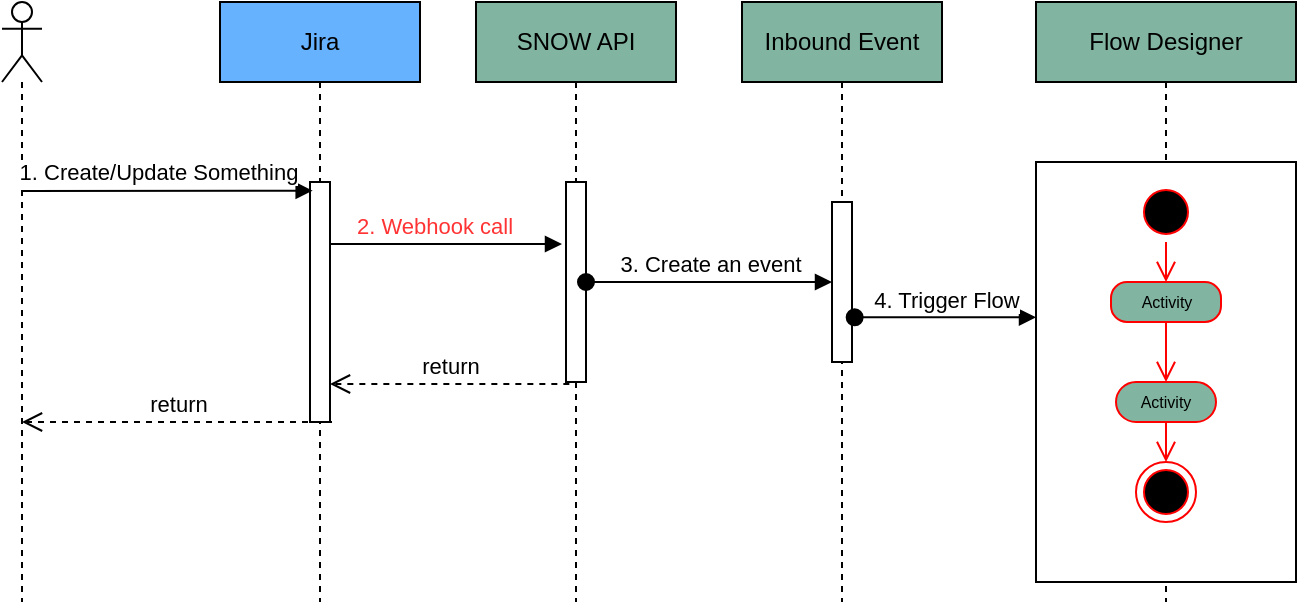 <mxfile version="14.7.6" type="github" pages="4">
  <diagram id="Q6E1DNBksB6A1EtsWQso" name="Jira2Snow">
    <mxGraphModel dx="1676" dy="1166" grid="1" gridSize="10" guides="1" tooltips="1" connect="1" arrows="1" fold="1" page="1" pageScale="1" pageWidth="850" pageHeight="1100" math="0" shadow="0">
      <root>
        <mxCell id="0" />
        <mxCell id="1" parent="0" />
        <mxCell id="T1SzNSe_s7wtdCuMpO71-15" value="2. Webhook call" style="html=1;verticalAlign=bottom;endArrow=block;entryX=-0.2;entryY=0.31;entryDx=0;entryDy=0;entryPerimeter=0;fontColor=#FF3333;" parent="1" target="T1SzNSe_s7wtdCuMpO71-14" edge="1">
          <mxGeometry x="-0.06" relative="1" as="geometry">
            <mxPoint x="218.5" y="321" as="sourcePoint" />
            <mxPoint x="353" y="321" as="targetPoint" />
            <mxPoint as="offset" />
          </mxGeometry>
        </mxCell>
        <mxCell id="4_w-XYMNNoLixTnXmscD-1" value="" style="shape=umlLifeline;participant=umlActor;perimeter=lifelinePerimeter;whiteSpace=wrap;html=1;container=1;collapsible=0;recursiveResize=0;verticalAlign=top;spacingTop=36;outlineConnect=0;" parent="1" vertex="1">
          <mxGeometry x="60" y="200" width="20" height="300" as="geometry" />
        </mxCell>
        <mxCell id="4_w-XYMNNoLixTnXmscD-8" value="Jira" style="shape=umlLifeline;perimeter=lifelinePerimeter;whiteSpace=wrap;html=1;container=1;collapsible=0;recursiveResize=0;outlineConnect=0;fillColor=#66B2FF;" parent="1" vertex="1">
          <mxGeometry x="169" y="200" width="100" height="300" as="geometry" />
        </mxCell>
        <mxCell id="4_w-XYMNNoLixTnXmscD-9" value="" style="html=1;points=[];perimeter=orthogonalPerimeter;" parent="4_w-XYMNNoLixTnXmscD-8" vertex="1">
          <mxGeometry x="45" y="90" width="10" height="120" as="geometry" />
        </mxCell>
        <mxCell id="T1SzNSe_s7wtdCuMpO71-11" value="return" style="html=1;verticalAlign=bottom;endArrow=open;dashed=1;endSize=8;exitX=1.1;exitY=1;exitDx=0;exitDy=0;exitPerimeter=0;" parent="1" source="4_w-XYMNNoLixTnXmscD-9" target="4_w-XYMNNoLixTnXmscD-1" edge="1">
          <mxGeometry relative="1" as="geometry">
            <mxPoint x="310" y="646" as="targetPoint" />
          </mxGeometry>
        </mxCell>
        <mxCell id="T1SzNSe_s7wtdCuMpO71-12" value="1. Create/Update Something" style="html=1;verticalAlign=bottom;endArrow=block;entryX=0.133;entryY=0.036;entryDx=0;entryDy=0;entryPerimeter=0;" parent="1" target="4_w-XYMNNoLixTnXmscD-9" edge="1">
          <mxGeometry x="-0.06" relative="1" as="geometry">
            <mxPoint x="69.5" y="294.5" as="sourcePoint" />
            <mxPoint x="210" y="295" as="targetPoint" />
            <mxPoint as="offset" />
          </mxGeometry>
        </mxCell>
        <mxCell id="T1SzNSe_s7wtdCuMpO71-13" value="SNOW API" style="shape=umlLifeline;perimeter=lifelinePerimeter;whiteSpace=wrap;html=1;container=1;collapsible=0;recursiveResize=0;outlineConnect=0;fillColor=#81b5a1;" parent="1" vertex="1">
          <mxGeometry x="297" y="200" width="100" height="300" as="geometry" />
        </mxCell>
        <mxCell id="T1SzNSe_s7wtdCuMpO71-14" value="" style="html=1;points=[];perimeter=orthogonalPerimeter;" parent="T1SzNSe_s7wtdCuMpO71-13" vertex="1">
          <mxGeometry x="45" y="90" width="10" height="100" as="geometry" />
        </mxCell>
        <mxCell id="T1SzNSe_s7wtdCuMpO71-16" value="return" style="html=1;verticalAlign=bottom;endArrow=open;dashed=1;endSize=8;exitX=0.167;exitY=1.01;exitDx=0;exitDy=0;exitPerimeter=0;" parent="1" source="T1SzNSe_s7wtdCuMpO71-14" target="4_w-XYMNNoLixTnXmscD-9" edge="1">
          <mxGeometry relative="1" as="geometry">
            <mxPoint x="229" y="390" as="targetPoint" />
            <mxPoint x="358.5" y="390" as="sourcePoint" />
          </mxGeometry>
        </mxCell>
        <mxCell id="T1SzNSe_s7wtdCuMpO71-17" value="Inbound Event" style="shape=umlLifeline;perimeter=lifelinePerimeter;whiteSpace=wrap;html=1;container=1;collapsible=0;recursiveResize=0;outlineConnect=0;fillColor=#81b5a1;" parent="1" vertex="1">
          <mxGeometry x="430" y="200" width="100" height="300" as="geometry" />
        </mxCell>
        <mxCell id="T1SzNSe_s7wtdCuMpO71-18" value="" style="html=1;points=[];perimeter=orthogonalPerimeter;" parent="T1SzNSe_s7wtdCuMpO71-17" vertex="1">
          <mxGeometry x="45" y="100" width="10" height="80" as="geometry" />
        </mxCell>
        <mxCell id="T1SzNSe_s7wtdCuMpO71-19" value="3. Create an event" style="html=1;verticalAlign=bottom;startArrow=oval;endArrow=block;startSize=8;" parent="1" source="T1SzNSe_s7wtdCuMpO71-14" target="T1SzNSe_s7wtdCuMpO71-18" edge="1">
          <mxGeometry relative="1" as="geometry">
            <mxPoint x="357" y="350" as="sourcePoint" />
          </mxGeometry>
        </mxCell>
        <mxCell id="T1SzNSe_s7wtdCuMpO71-20" value="Flow Designer" style="shape=umlLifeline;perimeter=lifelinePerimeter;whiteSpace=wrap;html=1;container=1;collapsible=0;recursiveResize=0;outlineConnect=0;fillColor=#81B5A1;" parent="1" vertex="1">
          <mxGeometry x="577" y="200" width="130" height="300" as="geometry" />
        </mxCell>
        <mxCell id="T1SzNSe_s7wtdCuMpO71-21" value="" style="html=1;points=[];perimeter=orthogonalPerimeter;" parent="T1SzNSe_s7wtdCuMpO71-20" vertex="1">
          <mxGeometry y="80" width="130" height="210" as="geometry" />
        </mxCell>
        <mxCell id="T1SzNSe_s7wtdCuMpO71-23" value="Activity" style="rounded=1;whiteSpace=wrap;html=1;arcSize=40;fontColor=#000000;strokeColor=#ff0000;fontSize=8;fillColor=#81B5A1;" parent="T1SzNSe_s7wtdCuMpO71-20" vertex="1">
          <mxGeometry x="37.5" y="140" width="55" height="20" as="geometry" />
        </mxCell>
        <mxCell id="T1SzNSe_s7wtdCuMpO71-25" value="" style="ellipse;html=1;shape=startState;fillColor=#000000;strokeColor=#ff0000;fontSize=8;" parent="T1SzNSe_s7wtdCuMpO71-20" vertex="1">
          <mxGeometry x="50" y="90" width="30" height="30" as="geometry" />
        </mxCell>
        <mxCell id="T1SzNSe_s7wtdCuMpO71-26" value="" style="edgeStyle=orthogonalEdgeStyle;html=1;verticalAlign=bottom;endArrow=open;endSize=8;strokeColor=#ff0000;fontSize=8;" parent="T1SzNSe_s7wtdCuMpO71-20" source="T1SzNSe_s7wtdCuMpO71-25" edge="1">
          <mxGeometry relative="1" as="geometry">
            <mxPoint x="65" y="140" as="targetPoint" />
          </mxGeometry>
        </mxCell>
        <mxCell id="T1SzNSe_s7wtdCuMpO71-27" value="Activity" style="rounded=1;whiteSpace=wrap;html=1;arcSize=50;fontColor=#000000;strokeColor=#ff0000;fontSize=8;fillColor=#81B5A1;" parent="T1SzNSe_s7wtdCuMpO71-20" vertex="1">
          <mxGeometry x="40" y="190" width="50" height="20" as="geometry" />
        </mxCell>
        <mxCell id="T1SzNSe_s7wtdCuMpO71-24" value="" style="edgeStyle=orthogonalEdgeStyle;html=1;verticalAlign=bottom;endArrow=open;endSize=8;strokeColor=#ff0000;" parent="T1SzNSe_s7wtdCuMpO71-20" source="T1SzNSe_s7wtdCuMpO71-23" target="T1SzNSe_s7wtdCuMpO71-27" edge="1">
          <mxGeometry relative="1" as="geometry">
            <mxPoint x="63" y="190" as="targetPoint" />
          </mxGeometry>
        </mxCell>
        <mxCell id="T1SzNSe_s7wtdCuMpO71-28" value="" style="ellipse;html=1;shape=endState;fillColor=#000000;strokeColor=#ff0000;fontSize=8;" parent="T1SzNSe_s7wtdCuMpO71-20" vertex="1">
          <mxGeometry x="50" y="230" width="30" height="30" as="geometry" />
        </mxCell>
        <mxCell id="T1SzNSe_s7wtdCuMpO71-30" value="" style="edgeStyle=orthogonalEdgeStyle;html=1;verticalAlign=bottom;endArrow=open;endSize=8;strokeColor=#ff0000;fontSize=8;entryX=0.5;entryY=0;entryDx=0;entryDy=0;" parent="T1SzNSe_s7wtdCuMpO71-20" source="T1SzNSe_s7wtdCuMpO71-27" target="T1SzNSe_s7wtdCuMpO71-28" edge="1">
          <mxGeometry relative="1" as="geometry">
            <mxPoint x="-107" y="420" as="targetPoint" />
          </mxGeometry>
        </mxCell>
        <mxCell id="T1SzNSe_s7wtdCuMpO71-22" value="4. Trigger Flow" style="html=1;verticalAlign=bottom;startArrow=oval;endArrow=block;startSize=8;exitX=1.133;exitY=0.721;exitDx=0;exitDy=0;exitPerimeter=0;" parent="1" source="T1SzNSe_s7wtdCuMpO71-18" target="T1SzNSe_s7wtdCuMpO71-21" edge="1">
          <mxGeometry relative="1" as="geometry">
            <mxPoint x="550" y="370" as="sourcePoint" />
          </mxGeometry>
        </mxCell>
      </root>
    </mxGraphModel>
  </diagram>
  <diagram name="Snow2Jira" id="6pAvTdqdDWFQQq3zHLvm">
    <mxGraphModel dx="1676" dy="1166" grid="1" gridSize="10" guides="1" tooltips="1" connect="1" arrows="1" fold="1" page="1" pageScale="1" pageWidth="850" pageHeight="1100" math="0" shadow="0">
      <root>
        <mxCell id="0JPBU8Lxj0JWU3b-ZufK-0" />
        <mxCell id="0JPBU8Lxj0JWU3b-ZufK-1" parent="0JPBU8Lxj0JWU3b-ZufK-0" />
        <mxCell id="0JPBU8Lxj0JWU3b-ZufK-2" value="2. Create an Import Request" style="html=1;verticalAlign=bottom;endArrow=block;entryX=-0.2;entryY=0.31;entryDx=0;entryDy=0;entryPerimeter=0;exitX=1.3;exitY=0.258;exitDx=0;exitDy=0;exitPerimeter=0;" parent="0JPBU8Lxj0JWU3b-ZufK-1" source="0JPBU8Lxj0JWU3b-ZufK-5" target="0JPBU8Lxj0JWU3b-ZufK-9" edge="1">
          <mxGeometry x="-0.06" relative="1" as="geometry">
            <mxPoint x="199.5" y="321" as="sourcePoint" />
            <mxPoint x="334" y="321" as="targetPoint" />
            <mxPoint as="offset" />
          </mxGeometry>
        </mxCell>
        <mxCell id="0JPBU8Lxj0JWU3b-ZufK-3" value="" style="shape=umlLifeline;participant=umlActor;perimeter=lifelinePerimeter;whiteSpace=wrap;html=1;container=1;collapsible=0;recursiveResize=0;verticalAlign=top;spacingTop=36;outlineConnect=0;" parent="0JPBU8Lxj0JWU3b-ZufK-1" vertex="1">
          <mxGeometry x="41" y="200" width="20" height="400" as="geometry" />
        </mxCell>
        <mxCell id="0JPBU8Lxj0JWU3b-ZufK-4" value="DevOps Plan Tool" style="shape=umlLifeline;perimeter=lifelinePerimeter;whiteSpace=wrap;html=1;container=1;collapsible=0;recursiveResize=0;outlineConnect=0;fillColor=#81B5A1;" parent="0JPBU8Lxj0JWU3b-ZufK-1" vertex="1">
          <mxGeometry x="130" y="200" width="100" height="400" as="geometry" />
        </mxCell>
        <mxCell id="0JPBU8Lxj0JWU3b-ZufK-5" value="" style="html=1;points=[];perimeter=orthogonalPerimeter;" parent="0JPBU8Lxj0JWU3b-ZufK-4" vertex="1">
          <mxGeometry x="45" y="90" width="10" height="120" as="geometry" />
        </mxCell>
        <mxCell id="0JPBU8Lxj0JWU3b-ZufK-6" value="&lt;div&gt;return:&lt;/div&gt;&lt;div&gt;&quot;Discover requested&quot;&lt;br&gt;&lt;/div&gt;" style="html=1;verticalAlign=bottom;endArrow=open;dashed=1;endSize=8;exitX=1.1;exitY=1;exitDx=0;exitDy=0;exitPerimeter=0;" parent="0JPBU8Lxj0JWU3b-ZufK-1" source="0JPBU8Lxj0JWU3b-ZufK-5" target="0JPBU8Lxj0JWU3b-ZufK-3" edge="1">
          <mxGeometry relative="1" as="geometry">
            <mxPoint x="291" y="646" as="targetPoint" />
          </mxGeometry>
        </mxCell>
        <mxCell id="0JPBU8Lxj0JWU3b-ZufK-7" value="1. Discover Plans" style="html=1;verticalAlign=bottom;endArrow=block;entryX=0.133;entryY=0.036;entryDx=0;entryDy=0;entryPerimeter=0;" parent="0JPBU8Lxj0JWU3b-ZufK-1" target="0JPBU8Lxj0JWU3b-ZufK-5" edge="1">
          <mxGeometry x="-0.06" relative="1" as="geometry">
            <mxPoint x="50.5" y="294.5" as="sourcePoint" />
            <mxPoint x="191" y="295" as="targetPoint" />
            <mxPoint as="offset" />
          </mxGeometry>
        </mxCell>
        <mxCell id="0JPBU8Lxj0JWU3b-ZufK-8" value="Import Request" style="shape=umlLifeline;perimeter=lifelinePerimeter;whiteSpace=wrap;html=1;container=1;collapsible=0;recursiveResize=0;outlineConnect=0;fillColor=#81b5a1;" parent="0JPBU8Lxj0JWU3b-ZufK-1" vertex="1">
          <mxGeometry x="296" y="200" width="100" height="400" as="geometry" />
        </mxCell>
        <mxCell id="0JPBU8Lxj0JWU3b-ZufK-9" value="" style="html=1;points=[];perimeter=orthogonalPerimeter;" parent="0JPBU8Lxj0JWU3b-ZufK-8" vertex="1">
          <mxGeometry x="45" y="90" width="10" height="100" as="geometry" />
        </mxCell>
        <mxCell id="0JPBU8Lxj0JWU3b-ZufK-10" value="return" style="html=1;verticalAlign=bottom;endArrow=open;dashed=1;endSize=8;exitX=0.167;exitY=1.01;exitDx=0;exitDy=0;exitPerimeter=0;" parent="0JPBU8Lxj0JWU3b-ZufK-1" source="0JPBU8Lxj0JWU3b-ZufK-9" target="0JPBU8Lxj0JWU3b-ZufK-5" edge="1">
          <mxGeometry relative="1" as="geometry">
            <mxPoint x="210" y="390" as="targetPoint" />
            <mxPoint x="339.5" y="390" as="sourcePoint" />
          </mxGeometry>
        </mxCell>
        <mxCell id="0JPBU8Lxj0JWU3b-ZufK-14" value="Flow Designer" style="shape=umlLifeline;perimeter=lifelinePerimeter;whiteSpace=wrap;html=1;container=1;collapsible=0;recursiveResize=0;outlineConnect=0;fillColor=#81B5A1;" parent="0JPBU8Lxj0JWU3b-ZufK-1" vertex="1">
          <mxGeometry x="457" y="200" width="170" height="400" as="geometry" />
        </mxCell>
        <mxCell id="0JPBU8Lxj0JWU3b-ZufK-15" value="Discover and Import projects from Jira" style="html=1;points=[];perimeter=orthogonalPerimeter;horizontal=1;verticalAlign=top;fontSize=10;" parent="0JPBU8Lxj0JWU3b-ZufK-14" vertex="1">
          <mxGeometry y="80" width="170" height="230" as="geometry" />
        </mxCell>
        <mxCell id="0JPBU8Lxj0JWU3b-ZufK-17" value="" style="ellipse;html=1;shape=startState;fillColor=#000000;strokeColor=#ff0000;fontSize=8;" parent="0JPBU8Lxj0JWU3b-ZufK-14" vertex="1">
          <mxGeometry x="70" y="100" width="30" height="30" as="geometry" />
        </mxCell>
        <mxCell id="0JPBU8Lxj0JWU3b-ZufK-19" value="&lt;a tabindex=&quot;-1&quot; class=&quot;textOpener&quot; id=&quot;flow_action_3_expand_form&quot;&gt;&lt;span&gt;&lt;span class=&quot;input&quot;&gt;Discover Jira Projects and Create Apps&lt;/span&gt;&lt;/span&gt;&lt;/a&gt;" style="rounded=1;whiteSpace=wrap;html=1;arcSize=50;fontColor=#000000;strokeColor=#ff0000;fontSize=8;fillColor=#66B2FF;" parent="0JPBU8Lxj0JWU3b-ZufK-14" vertex="1">
          <mxGeometry x="50" y="197" width="70" height="40" as="geometry" />
        </mxCell>
        <mxCell id="0JPBU8Lxj0JWU3b-ZufK-20" value="" style="edgeStyle=orthogonalEdgeStyle;html=1;verticalAlign=bottom;endArrow=open;endSize=8;strokeColor=#ff0000;" parent="0JPBU8Lxj0JWU3b-ZufK-14" source="0JPBU8Lxj0JWU3b-ZufK-16" target="0JPBU8Lxj0JWU3b-ZufK-19" edge="1">
          <mxGeometry relative="1" as="geometry">
            <mxPoint x="83" y="200" as="targetPoint" />
          </mxGeometry>
        </mxCell>
        <mxCell id="0JPBU8Lxj0JWU3b-ZufK-21" value="" style="ellipse;html=1;shape=endState;fillColor=#000000;strokeColor=#ff0000;fontSize=8;" parent="0JPBU8Lxj0JWU3b-ZufK-14" vertex="1">
          <mxGeometry x="70" y="257" width="30" height="30" as="geometry" />
        </mxCell>
        <mxCell id="0JPBU8Lxj0JWU3b-ZufK-22" value="" style="edgeStyle=orthogonalEdgeStyle;html=1;verticalAlign=bottom;endArrow=open;endSize=8;strokeColor=#ff0000;fontSize=8;entryX=0.5;entryY=0;entryDx=0;entryDy=0;" parent="0JPBU8Lxj0JWU3b-ZufK-14" source="0JPBU8Lxj0JWU3b-ZufK-19" target="0JPBU8Lxj0JWU3b-ZufK-21" edge="1">
          <mxGeometry relative="1" as="geometry">
            <mxPoint x="-87" y="447" as="targetPoint" />
          </mxGeometry>
        </mxCell>
        <mxCell id="0JPBU8Lxj0JWU3b-ZufK-16" value="Activity" style="rounded=1;whiteSpace=wrap;html=1;arcSize=40;fontColor=#000000;strokeColor=#ff0000;fontSize=8;fillColor=#81B5A1;" parent="0JPBU8Lxj0JWU3b-ZufK-14" vertex="1">
          <mxGeometry x="57.5" y="150" width="55" height="20" as="geometry" />
        </mxCell>
        <mxCell id="6klk0Hag2QH_eE8__3KO-0" value="" style="edgeStyle=orthogonalEdgeStyle;html=1;verticalAlign=bottom;endArrow=open;endSize=8;strokeColor=#ff0000;fontSize=8;" parent="0JPBU8Lxj0JWU3b-ZufK-14" source="0JPBU8Lxj0JWU3b-ZufK-17" target="0JPBU8Lxj0JWU3b-ZufK-16" edge="1">
          <mxGeometry relative="1" as="geometry">
            <mxPoint x="542" y="350" as="targetPoint" />
            <mxPoint x="542" y="330" as="sourcePoint" />
          </mxGeometry>
        </mxCell>
        <mxCell id="0JPBU8Lxj0JWU3b-ZufK-23" value="4. Trigger Flow" style="html=1;verticalAlign=bottom;startArrow=oval;endArrow=block;startSize=8;exitX=1.367;exitY=0.53;exitDx=0;exitDy=0;exitPerimeter=0;" parent="0JPBU8Lxj0JWU3b-ZufK-1" source="0JPBU8Lxj0JWU3b-ZufK-9" target="0JPBU8Lxj0JWU3b-ZufK-15" edge="1">
          <mxGeometry relative="1" as="geometry">
            <mxPoint x="467.33" y="357.68" as="sourcePoint" />
          </mxGeometry>
        </mxCell>
        <mxCell id="fHuJoxtA04xBgWpDCJj9-0" value="Jira API" style="shape=umlLifeline;perimeter=lifelinePerimeter;whiteSpace=wrap;html=1;container=1;collapsible=0;recursiveResize=0;outlineConnect=0;fillColor=#66B2FF;" parent="0JPBU8Lxj0JWU3b-ZufK-1" vertex="1">
          <mxGeometry x="690" y="200" width="100" height="400" as="geometry" />
        </mxCell>
        <mxCell id="fHuJoxtA04xBgWpDCJj9-1" value="" style="html=1;points=[];perimeter=orthogonalPerimeter;" parent="fHuJoxtA04xBgWpDCJj9-0" vertex="1">
          <mxGeometry x="45" y="90" width="10" height="190" as="geometry" />
        </mxCell>
        <mxCell id="fHuJoxtA04xBgWpDCJj9-2" value="5. Jira API ..." style="html=1;verticalAlign=bottom;endArrow=block;" parent="0JPBU8Lxj0JWU3b-ZufK-1" source="0JPBU8Lxj0JWU3b-ZufK-19" edge="1">
          <mxGeometry x="-0.06" relative="1" as="geometry">
            <mxPoint x="569.5" y="416.67" as="sourcePoint" />
            <mxPoint x="734" y="416" as="targetPoint" />
            <mxPoint as="offset" />
          </mxGeometry>
        </mxCell>
      </root>
    </mxGraphModel>
  </diagram>
  <diagram name="Simple" id="N0Z4IKE9n8rX6mLrvlkg">
    <mxGraphModel dx="1676" dy="1166" grid="1" gridSize="10" guides="1" tooltips="1" connect="1" arrows="1" fold="1" page="1" pageScale="1" pageWidth="850" pageHeight="1100" math="0" shadow="0">
      <root>
        <mxCell id="-hq-wn5TjDZyN-FF41M5-0" />
        <mxCell id="-hq-wn5TjDZyN-FF41M5-1" parent="-hq-wn5TjDZyN-FF41M5-0" />
        <mxCell id="-hq-wn5TjDZyN-FF41M5-11" value="Flow Designer" style="shape=umlLifeline;perimeter=lifelinePerimeter;whiteSpace=wrap;html=1;container=1;collapsible=0;recursiveResize=0;outlineConnect=0;fillColor=#81B5A1;" parent="-hq-wn5TjDZyN-FF41M5-1" vertex="1">
          <mxGeometry x="60" y="50" width="170" height="400" as="geometry" />
        </mxCell>
        <mxCell id="-hq-wn5TjDZyN-FF41M5-12" value="Flow Name" style="html=1;points=[];perimeter=orthogonalPerimeter;horizontal=1;verticalAlign=top;fontSize=10;" parent="-hq-wn5TjDZyN-FF41M5-11" vertex="1">
          <mxGeometry y="80" width="170" height="230" as="geometry" />
        </mxCell>
        <mxCell id="-hq-wn5TjDZyN-FF41M5-13" value="" style="ellipse;html=1;shape=startState;fillColor=#000000;strokeColor=#ff0000;fontSize=8;" parent="-hq-wn5TjDZyN-FF41M5-11" vertex="1">
          <mxGeometry x="70" y="100" width="30" height="30" as="geometry" />
        </mxCell>
        <mxCell id="-hq-wn5TjDZyN-FF41M5-14" value="Jira Activity" style="rounded=1;whiteSpace=wrap;html=1;arcSize=50;fontColor=#000000;strokeColor=#ff0000;fontSize=8;fillColor=#66B2FF;" parent="-hq-wn5TjDZyN-FF41M5-11" vertex="1">
          <mxGeometry x="50" y="197" width="70" height="40" as="geometry" />
        </mxCell>
        <mxCell id="-hq-wn5TjDZyN-FF41M5-15" value="" style="edgeStyle=orthogonalEdgeStyle;html=1;verticalAlign=bottom;endArrow=open;endSize=8;strokeColor=#ff0000;" parent="-hq-wn5TjDZyN-FF41M5-11" source="-hq-wn5TjDZyN-FF41M5-18" target="-hq-wn5TjDZyN-FF41M5-14" edge="1">
          <mxGeometry relative="1" as="geometry">
            <mxPoint x="83" y="200" as="targetPoint" />
          </mxGeometry>
        </mxCell>
        <mxCell id="-hq-wn5TjDZyN-FF41M5-16" value="" style="ellipse;html=1;shape=endState;fillColor=#000000;strokeColor=#ff0000;fontSize=8;" parent="-hq-wn5TjDZyN-FF41M5-11" vertex="1">
          <mxGeometry x="70" y="257" width="30" height="30" as="geometry" />
        </mxCell>
        <mxCell id="-hq-wn5TjDZyN-FF41M5-17" value="" style="edgeStyle=orthogonalEdgeStyle;html=1;verticalAlign=bottom;endArrow=open;endSize=8;strokeColor=#ff0000;fontSize=8;entryX=0.5;entryY=0;entryDx=0;entryDy=0;" parent="-hq-wn5TjDZyN-FF41M5-11" source="-hq-wn5TjDZyN-FF41M5-14" target="-hq-wn5TjDZyN-FF41M5-16" edge="1">
          <mxGeometry relative="1" as="geometry">
            <mxPoint x="-87" y="447" as="targetPoint" />
          </mxGeometry>
        </mxCell>
        <mxCell id="-hq-wn5TjDZyN-FF41M5-18" value="Activity" style="rounded=1;whiteSpace=wrap;html=1;arcSize=40;fontColor=#000000;strokeColor=#ff0000;fontSize=8;fillColor=#81B5A1;" parent="-hq-wn5TjDZyN-FF41M5-11" vertex="1">
          <mxGeometry x="57.5" y="150" width="55" height="20" as="geometry" />
        </mxCell>
        <mxCell id="-hq-wn5TjDZyN-FF41M5-19" value="" style="edgeStyle=orthogonalEdgeStyle;html=1;verticalAlign=bottom;endArrow=open;endSize=8;strokeColor=#ff0000;fontSize=8;" parent="-hq-wn5TjDZyN-FF41M5-11" source="-hq-wn5TjDZyN-FF41M5-13" target="-hq-wn5TjDZyN-FF41M5-18" edge="1">
          <mxGeometry relative="1" as="geometry">
            <mxPoint x="542" y="350" as="targetPoint" />
            <mxPoint x="542" y="330" as="sourcePoint" />
          </mxGeometry>
        </mxCell>
        <mxCell id="-hq-wn5TjDZyN-FF41M5-21" value="Jira API" style="shape=umlLifeline;perimeter=lifelinePerimeter;whiteSpace=wrap;html=1;container=1;collapsible=0;recursiveResize=0;outlineConnect=0;fillColor=#66B2FF;" parent="-hq-wn5TjDZyN-FF41M5-1" vertex="1">
          <mxGeometry x="293" y="50" width="100" height="400" as="geometry" />
        </mxCell>
        <mxCell id="-hq-wn5TjDZyN-FF41M5-22" value="" style="html=1;points=[];perimeter=orthogonalPerimeter;" parent="-hq-wn5TjDZyN-FF41M5-21" vertex="1">
          <mxGeometry x="45" y="90" width="10" height="190" as="geometry" />
        </mxCell>
        <mxCell id="-hq-wn5TjDZyN-FF41M5-23" value="&lt;div&gt;API Call&lt;/div&gt;" style="html=1;verticalAlign=bottom;endArrow=block;" parent="-hq-wn5TjDZyN-FF41M5-1" source="-hq-wn5TjDZyN-FF41M5-14" edge="1">
          <mxGeometry x="-0.06" relative="1" as="geometry">
            <mxPoint x="172.5" y="266.67" as="sourcePoint" />
            <mxPoint x="337" y="266" as="targetPoint" />
            <mxPoint as="offset" />
          </mxGeometry>
        </mxCell>
        <mxCell id="H9mNvklWcaO9ZWxhxDM9-0" value="Webhook call" style="html=1;verticalAlign=bottom;endArrow=block;entryX=-0.2;entryY=0.31;entryDx=0;entryDy=0;entryPerimeter=0;fontColor=#FF3333;" parent="-hq-wn5TjDZyN-FF41M5-1" target="H9mNvklWcaO9ZWxhxDM9-4" edge="1">
          <mxGeometry x="-0.06" relative="1" as="geometry">
            <mxPoint x="649.5" y="171" as="sourcePoint" />
            <mxPoint x="784" y="171" as="targetPoint" />
            <mxPoint as="offset" />
          </mxGeometry>
        </mxCell>
        <mxCell id="H9mNvklWcaO9ZWxhxDM9-1" value="Jira" style="shape=umlLifeline;perimeter=lifelinePerimeter;whiteSpace=wrap;html=1;container=1;collapsible=0;recursiveResize=0;outlineConnect=0;fillColor=#66B2FF;" parent="-hq-wn5TjDZyN-FF41M5-1" vertex="1">
          <mxGeometry x="600" y="50" width="100" height="390" as="geometry" />
        </mxCell>
        <mxCell id="H9mNvklWcaO9ZWxhxDM9-2" value="" style="html=1;points=[];perimeter=orthogonalPerimeter;" parent="H9mNvklWcaO9ZWxhxDM9-1" vertex="1">
          <mxGeometry x="45" y="90" width="10" height="120" as="geometry" />
        </mxCell>
        <mxCell id="H9mNvklWcaO9ZWxhxDM9-3" value="SNOW API" style="shape=umlLifeline;perimeter=lifelinePerimeter;whiteSpace=wrap;html=1;container=1;collapsible=0;recursiveResize=0;outlineConnect=0;fillColor=#81b5a1;" parent="-hq-wn5TjDZyN-FF41M5-1" vertex="1">
          <mxGeometry x="728" y="50" width="100" height="390" as="geometry" />
        </mxCell>
        <mxCell id="H9mNvklWcaO9ZWxhxDM9-4" value="" style="html=1;points=[];perimeter=orthogonalPerimeter;" parent="H9mNvklWcaO9ZWxhxDM9-3" vertex="1">
          <mxGeometry x="45" y="90" width="10" height="100" as="geometry" />
        </mxCell>
        <mxCell id="H9mNvklWcaO9ZWxhxDM9-5" value="return" style="html=1;verticalAlign=bottom;endArrow=open;dashed=1;endSize=8;exitX=0.167;exitY=1.01;exitDx=0;exitDy=0;exitPerimeter=0;" parent="-hq-wn5TjDZyN-FF41M5-1" source="H9mNvklWcaO9ZWxhxDM9-4" target="H9mNvklWcaO9ZWxhxDM9-2" edge="1">
          <mxGeometry relative="1" as="geometry">
            <mxPoint x="660" y="240" as="targetPoint" />
            <mxPoint x="789.5" y="240" as="sourcePoint" />
          </mxGeometry>
        </mxCell>
      </root>
    </mxGraphModel>
  </diagram>
  <diagram id="Ec1ckr1iLFRP1fgkcWn_" name="Page-4">
    <mxGraphModel dx="1676" dy="1166" grid="1" gridSize="10" guides="1" tooltips="1" connect="1" arrows="1" fold="1" page="1" pageScale="1" pageWidth="1169" pageHeight="827" math="0" shadow="0">
      <root>
        <mxCell id="QhVHs91_zqvOWr9fpZh--0" />
        <mxCell id="QhVHs91_zqvOWr9fpZh--1" parent="QhVHs91_zqvOWr9fpZh--0" />
        <mxCell id="JbLzHbnOiDHFR5JsSFJZ-0" value="GitLab Event" style="html=1;outlineConnect=0;whiteSpace=wrap;fillColor=#99ffff;shape=mxgraph.archimate3.application;appType=event;archiType=rounded" vertex="1" parent="QhVHs91_zqvOWr9fpZh--1">
          <mxGeometry x="80" y="315" width="110" height="75" as="geometry" />
        </mxCell>
        <mxCell id="JbLzHbnOiDHFR5JsSFJZ-1" value="Jira Event" style="html=1;outlineConnect=0;whiteSpace=wrap;fillColor=#99ffff;shape=mxgraph.archimate3.application;appType=event;archiType=rounded" vertex="1" parent="QhVHs91_zqvOWr9fpZh--1">
          <mxGeometry x="80" y="102.5" width="110" height="75" as="geometry" />
        </mxCell>
        <mxCell id="JbLzHbnOiDHFR5JsSFJZ-3" value="Jira" style="html=1;outlineConnect=0;whiteSpace=wrap;fillColor=#99ffff;shape=mxgraph.archimate3.application;appType=comp;archiType=square;verticalAlign=top;" vertex="1" parent="QhVHs91_zqvOWr9fpZh--1">
          <mxGeometry x="210" y="90" width="220" height="90" as="geometry" />
        </mxCell>
        <mxCell id="JbLzHbnOiDHFR5JsSFJZ-4" value="Notify (Jira Webhook)" style="html=1;outlineConnect=0;whiteSpace=wrap;fillColor=#99ffff;shape=mxgraph.archimate3.application;appType=proc;archiType=rounded;verticalAlign=middle;" vertex="1" parent="QhVHs91_zqvOWr9fpZh--1">
          <mxGeometry x="260" y="115" width="150" height="50" as="geometry" />
        </mxCell>
        <mxCell id="JbLzHbnOiDHFR5JsSFJZ-5" value="GitLab" style="html=1;outlineConnect=0;whiteSpace=wrap;fillColor=#99ffff;shape=mxgraph.archimate3.application;appType=comp;archiType=square;verticalAlign=top;" vertex="1" parent="QhVHs91_zqvOWr9fpZh--1">
          <mxGeometry x="210" y="270" width="220" height="140" as="geometry" />
        </mxCell>
        <mxCell id="JbLzHbnOiDHFR5JsSFJZ-6" value="CI/CD" style="html=1;outlineConnect=0;whiteSpace=wrap;fillColor=#99ffff;shape=mxgraph.archimate3.application;appType=comp;archiType=square;verticalAlign=top;" vertex="1" parent="QhVHs91_zqvOWr9fpZh--1">
          <mxGeometry x="230" y="302.5" width="190" height="87.5" as="geometry" />
        </mxCell>
        <mxCell id="JbLzHbnOiDHFR5JsSFJZ-7" value="Notify (GitLab Webhook)" style="html=1;outlineConnect=0;whiteSpace=wrap;fillColor=#99ffff;shape=mxgraph.archimate3.application;appType=proc;archiType=rounded;verticalAlign=middle;" vertex="1" parent="QhVHs91_zqvOWr9fpZh--1">
          <mxGeometry x="260" y="327.5" width="150" height="50" as="geometry" />
        </mxCell>
        <mxCell id="JbLzHbnOiDHFR5JsSFJZ-8" value="" style="edgeStyle=orthogonalEdgeStyle;rounded=0;orthogonalLoop=1;jettySize=auto;html=1;" edge="1" parent="QhVHs91_zqvOWr9fpZh--1" source="JbLzHbnOiDHFR5JsSFJZ-0" target="JbLzHbnOiDHFR5JsSFJZ-7">
          <mxGeometry relative="1" as="geometry" />
        </mxCell>
        <mxCell id="JbLzHbnOiDHFR5JsSFJZ-9" value="" style="edgeStyle=orthogonalEdgeStyle;rounded=0;orthogonalLoop=1;jettySize=auto;html=1;" edge="1" parent="QhVHs91_zqvOWr9fpZh--1" source="JbLzHbnOiDHFR5JsSFJZ-1" target="JbLzHbnOiDHFR5JsSFJZ-4">
          <mxGeometry relative="1" as="geometry" />
        </mxCell>
        <mxCell id="JbLzHbnOiDHFR5JsSFJZ-10" value="ServiceNow" style="html=1;outlineConnect=0;whiteSpace=wrap;fillColor=#99ffff;shape=mxgraph.archimate3.application;appType=comp;archiType=square;verticalAlign=top;" vertex="1" parent="QhVHs91_zqvOWr9fpZh--1">
          <mxGeometry x="460" y="60" width="680" height="400" as="geometry" />
        </mxCell>
        <mxCell id="JbLzHbnOiDHFR5JsSFJZ-11" value="DevOps Module" style="html=1;outlineConnect=0;whiteSpace=wrap;fillColor=#99ffff;shape=mxgraph.archimate3.application;appType=comp;archiType=square;verticalAlign=top;" vertex="1" parent="QhVHs91_zqvOWr9fpZh--1">
          <mxGeometry x="480" y="90" width="460" height="320" as="geometry" />
        </mxCell>
        <mxCell id="JbLzHbnOiDHFR5JsSFJZ-12" value="Change Management" style="html=1;outlineConnect=0;whiteSpace=wrap;fillColor=#99ffff;shape=mxgraph.archimate3.application;appType=comp;archiType=square;verticalAlign=top;" vertex="1" parent="QhVHs91_zqvOWr9fpZh--1">
          <mxGeometry x="950" y="90" width="170" height="320" as="geometry" />
        </mxCell>
        <mxCell id="ma5yKZXG8RlrlPqFvoIC-5" value="" style="rounded=0;orthogonalLoop=1;jettySize=auto;html=1;entryX=0;entryY=0.5;entryDx=0;entryDy=0;entryPerimeter=0;dashed=1;dashPattern=1 1;" edge="1" parent="QhVHs91_zqvOWr9fpZh--1" source="JbLzHbnOiDHFR5JsSFJZ-13" target="ma5yKZXG8RlrlPqFvoIC-2">
          <mxGeometry relative="1" as="geometry" />
        </mxCell>
        <mxCell id="ma5yKZXG8RlrlPqFvoIC-7" value="" style="edgeStyle=orthogonalEdgeStyle;rounded=0;orthogonalLoop=1;jettySize=auto;html=1;" edge="1" parent="QhVHs91_zqvOWr9fpZh--1" source="JbLzHbnOiDHFR5JsSFJZ-13" target="ma5yKZXG8RlrlPqFvoIC-1">
          <mxGeometry relative="1" as="geometry" />
        </mxCell>
        <mxCell id="JbLzHbnOiDHFR5JsSFJZ-13" value="Receive Notification (Inbound Event API)" style="html=1;outlineConnect=0;whiteSpace=wrap;fillColor=#99ffff;shape=mxgraph.archimate3.application;appType=proc;archiType=rounded;verticalAlign=middle;" vertex="1" parent="QhVHs91_zqvOWr9fpZh--1">
          <mxGeometry x="500" y="227.5" width="150" height="75" as="geometry" />
        </mxCell>
        <mxCell id="ma5yKZXG8RlrlPqFvoIC-10" value="" style="rounded=0;orthogonalLoop=1;jettySize=auto;html=1;dashed=1;dashPattern=1 1;" edge="1" parent="QhVHs91_zqvOWr9fpZh--1" source="ma5yKZXG8RlrlPqFvoIC-1" target="ma5yKZXG8RlrlPqFvoIC-9">
          <mxGeometry relative="1" as="geometry" />
        </mxCell>
        <mxCell id="ma5yKZXG8RlrlPqFvoIC-1" value="Process DevOps" style="html=1;outlineConnect=0;whiteSpace=wrap;fillColor=#99ffff;shape=mxgraph.archimate3.application;appType=proc;archiType=rounded;verticalAlign=middle;" vertex="1" parent="QhVHs91_zqvOWr9fpZh--1">
          <mxGeometry x="700" y="227.5" width="150" height="75" as="geometry" />
        </mxCell>
        <mxCell id="ma5yKZXG8RlrlPqFvoIC-6" style="rounded=0;orthogonalLoop=1;jettySize=auto;html=1;exitX=1;exitY=0.5;exitDx=0;exitDy=0;exitPerimeter=0;" edge="1" parent="QhVHs91_zqvOWr9fpZh--1" source="ma5yKZXG8RlrlPqFvoIC-2">
          <mxGeometry relative="1" as="geometry">
            <mxPoint x="960" y="268" as="targetPoint" />
          </mxGeometry>
        </mxCell>
        <mxCell id="ma5yKZXG8RlrlPqFvoIC-2" value="Business Rule (Post Process Jira Notification)" style="html=1;outlineConnect=0;whiteSpace=wrap;fillColor=#e1d5e7;shape=mxgraph.archimate3.application;appType=comp;archiType=square;verticalAlign=middle;strokeColor=#9673a6;" vertex="1" parent="QhVHs91_zqvOWr9fpZh--1">
          <mxGeometry x="675" y="132.5" width="200" height="57.5" as="geometry" />
        </mxCell>
        <mxCell id="ma5yKZXG8RlrlPqFvoIC-12" value="" style="edgeStyle=none;rounded=0;orthogonalLoop=1;jettySize=auto;html=1;dashed=1;dashPattern=1 1;" edge="1" parent="QhVHs91_zqvOWr9fpZh--1" source="ma5yKZXG8RlrlPqFvoIC-3" target="ma5yKZXG8RlrlPqFvoIC-11">
          <mxGeometry relative="1" as="geometry" />
        </mxCell>
        <mxCell id="ma5yKZXG8RlrlPqFvoIC-3" value="Change Request" style="html=1;outlineConnect=0;whiteSpace=wrap;fillColor=#99ffff;shape=mxgraph.archimate3.application;appType=comp;archiType=square;verticalAlign=middle;" vertex="1" parent="QhVHs91_zqvOWr9fpZh--1">
          <mxGeometry x="960" y="230" width="150" height="75" as="geometry" />
        </mxCell>
        <mxCell id="ma5yKZXG8RlrlPqFvoIC-4" style="edgeStyle=orthogonalEdgeStyle;rounded=0;orthogonalLoop=1;jettySize=auto;html=1;entryX=0.5;entryY=0;entryDx=0;entryDy=0;entryPerimeter=0;exitX=1;exitY=0.5;exitDx=0;exitDy=0;exitPerimeter=0;" edge="1" parent="QhVHs91_zqvOWr9fpZh--1" source="JbLzHbnOiDHFR5JsSFJZ-4" target="JbLzHbnOiDHFR5JsSFJZ-13">
          <mxGeometry relative="1" as="geometry">
            <Array as="points">
              <mxPoint x="575" y="140" />
            </Array>
          </mxGeometry>
        </mxCell>
        <mxCell id="ma5yKZXG8RlrlPqFvoIC-8" value="" style="edgeStyle=orthogonalEdgeStyle;rounded=0;orthogonalLoop=1;jettySize=auto;html=1;exitX=1;exitY=0.5;exitDx=0;exitDy=0;exitPerimeter=0;entryX=0.5;entryY=1;entryDx=0;entryDy=0;entryPerimeter=0;" edge="1" parent="QhVHs91_zqvOWr9fpZh--1" source="JbLzHbnOiDHFR5JsSFJZ-7" target="JbLzHbnOiDHFR5JsSFJZ-13">
          <mxGeometry relative="1" as="geometry">
            <Array as="points">
              <mxPoint x="410" y="346" />
              <mxPoint x="575" y="346" />
            </Array>
          </mxGeometry>
        </mxCell>
        <mxCell id="ma5yKZXG8RlrlPqFvoIC-13" value="" style="edgeStyle=none;rounded=0;orthogonalLoop=1;jettySize=auto;html=1;dashed=1;dashPattern=1 1;" edge="1" parent="QhVHs91_zqvOWr9fpZh--1" source="ma5yKZXG8RlrlPqFvoIC-9" target="ma5yKZXG8RlrlPqFvoIC-11">
          <mxGeometry relative="1" as="geometry" />
        </mxCell>
        <mxCell id="ma5yKZXG8RlrlPqFvoIC-9" value="Business Rule (Post Process GitLab Job notification)" style="html=1;outlineConnect=0;whiteSpace=wrap;fillColor=#e1d5e7;shape=mxgraph.archimate3.application;appType=comp;archiType=square;verticalAlign=middle;strokeColor=#9673a6;" vertex="1" parent="QhVHs91_zqvOWr9fpZh--1">
          <mxGeometry x="675" y="327.5" width="200" height="60" as="geometry" />
        </mxCell>
        <mxCell id="ma5yKZXG8RlrlPqFvoIC-11" value="Pipeline Execution" style="html=1;outlineConnect=0;whiteSpace=wrap;fillColor=#99ffff;shape=mxgraph.archimate3.application;appType=comp;archiType=square;verticalAlign=middle;" vertex="1" parent="QhVHs91_zqvOWr9fpZh--1">
          <mxGeometry x="960" y="333.75" width="150" height="47.5" as="geometry" />
        </mxCell>
      </root>
    </mxGraphModel>
  </diagram>
</mxfile>

